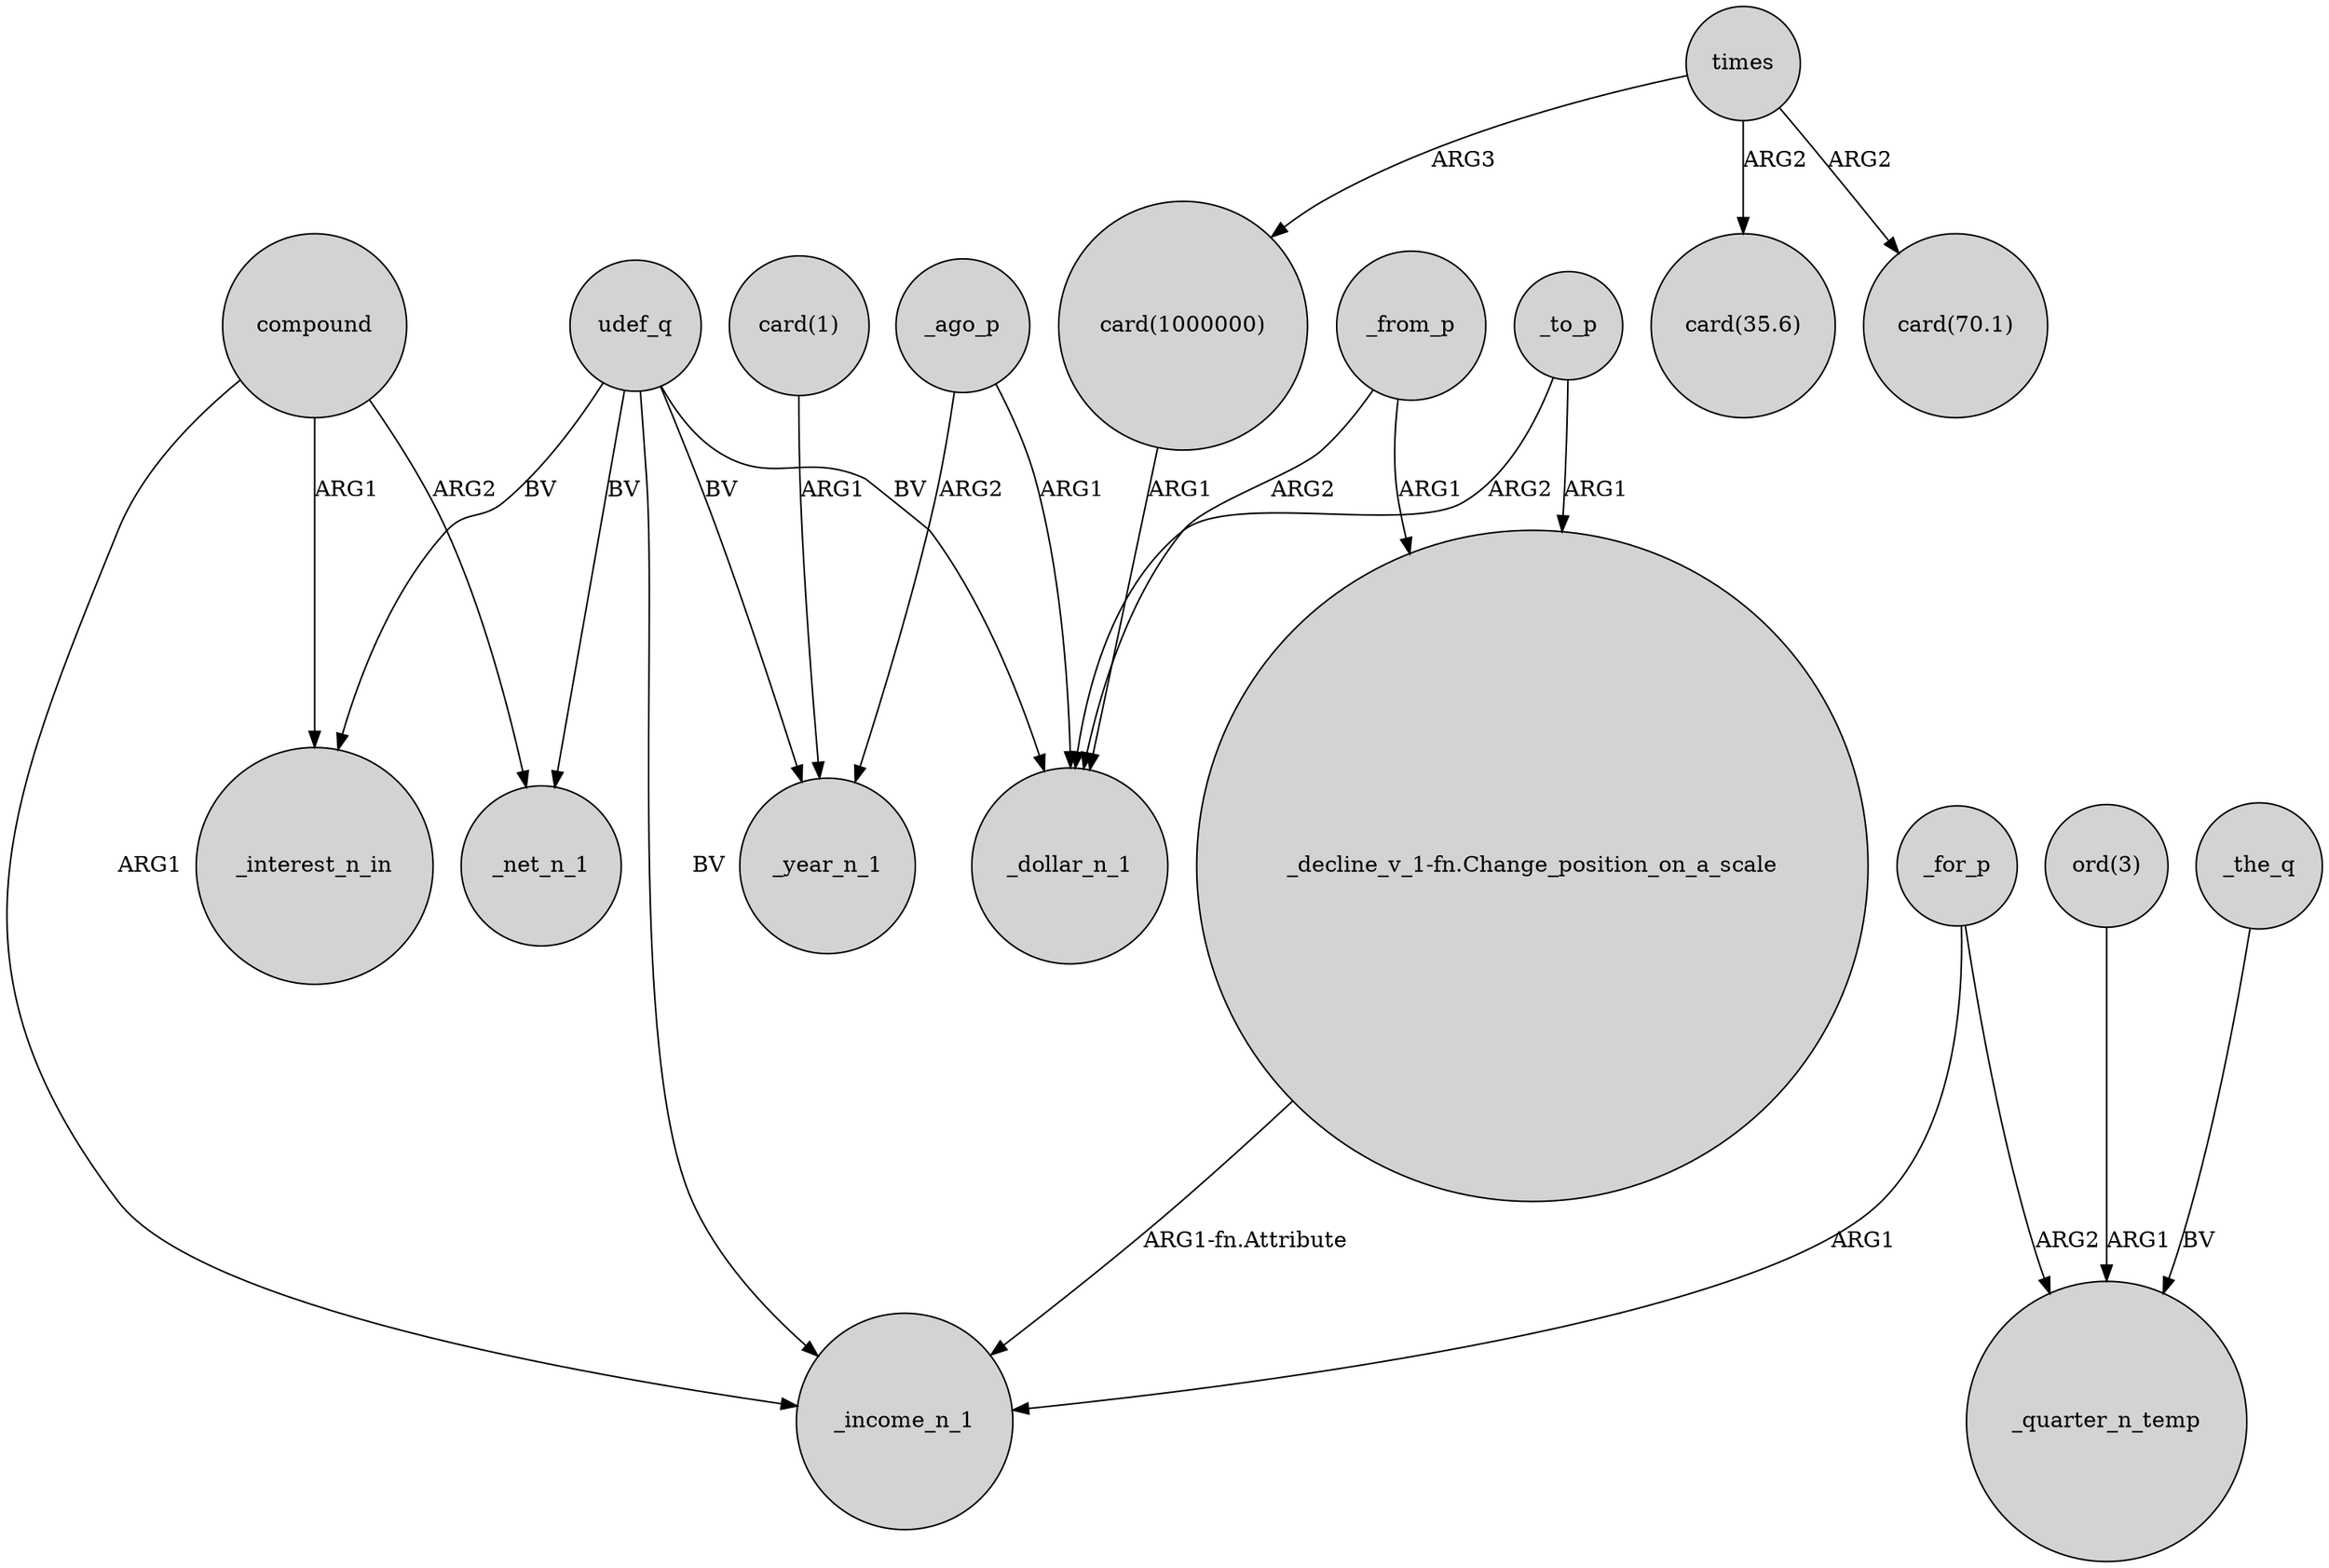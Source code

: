 digraph {
	node [shape=circle style=filled]
	compound -> _net_n_1 [label=ARG2]
	"ord(3)" -> _quarter_n_temp [label=ARG1]
	_ago_p -> _dollar_n_1 [label=ARG1]
	_from_p -> "_decline_v_1-fn.Change_position_on_a_scale" [label=ARG1]
	"card(1)" -> _year_n_1 [label=ARG1]
	_to_p -> "_decline_v_1-fn.Change_position_on_a_scale" [label=ARG1]
	udef_q -> _income_n_1 [label=BV]
	_for_p -> _income_n_1 [label=ARG1]
	_the_q -> _quarter_n_temp [label=BV]
	compound -> _interest_n_in [label=ARG1]
	times -> "card(1000000)" [label=ARG3]
	_to_p -> _dollar_n_1 [label=ARG2]
	compound -> _income_n_1 [label=ARG1]
	_for_p -> _quarter_n_temp [label=ARG2]
	udef_q -> _net_n_1 [label=BV]
	"_decline_v_1-fn.Change_position_on_a_scale" -> _income_n_1 [label="ARG1-fn.Attribute"]
	udef_q -> _dollar_n_1 [label=BV]
	"card(1000000)" -> _dollar_n_1 [label=ARG1]
	times -> "card(35.6)" [label=ARG2]
	_ago_p -> _year_n_1 [label=ARG2]
	udef_q -> _interest_n_in [label=BV]
	udef_q -> _year_n_1 [label=BV]
	times -> "card(70.1)" [label=ARG2]
	_from_p -> _dollar_n_1 [label=ARG2]
}
